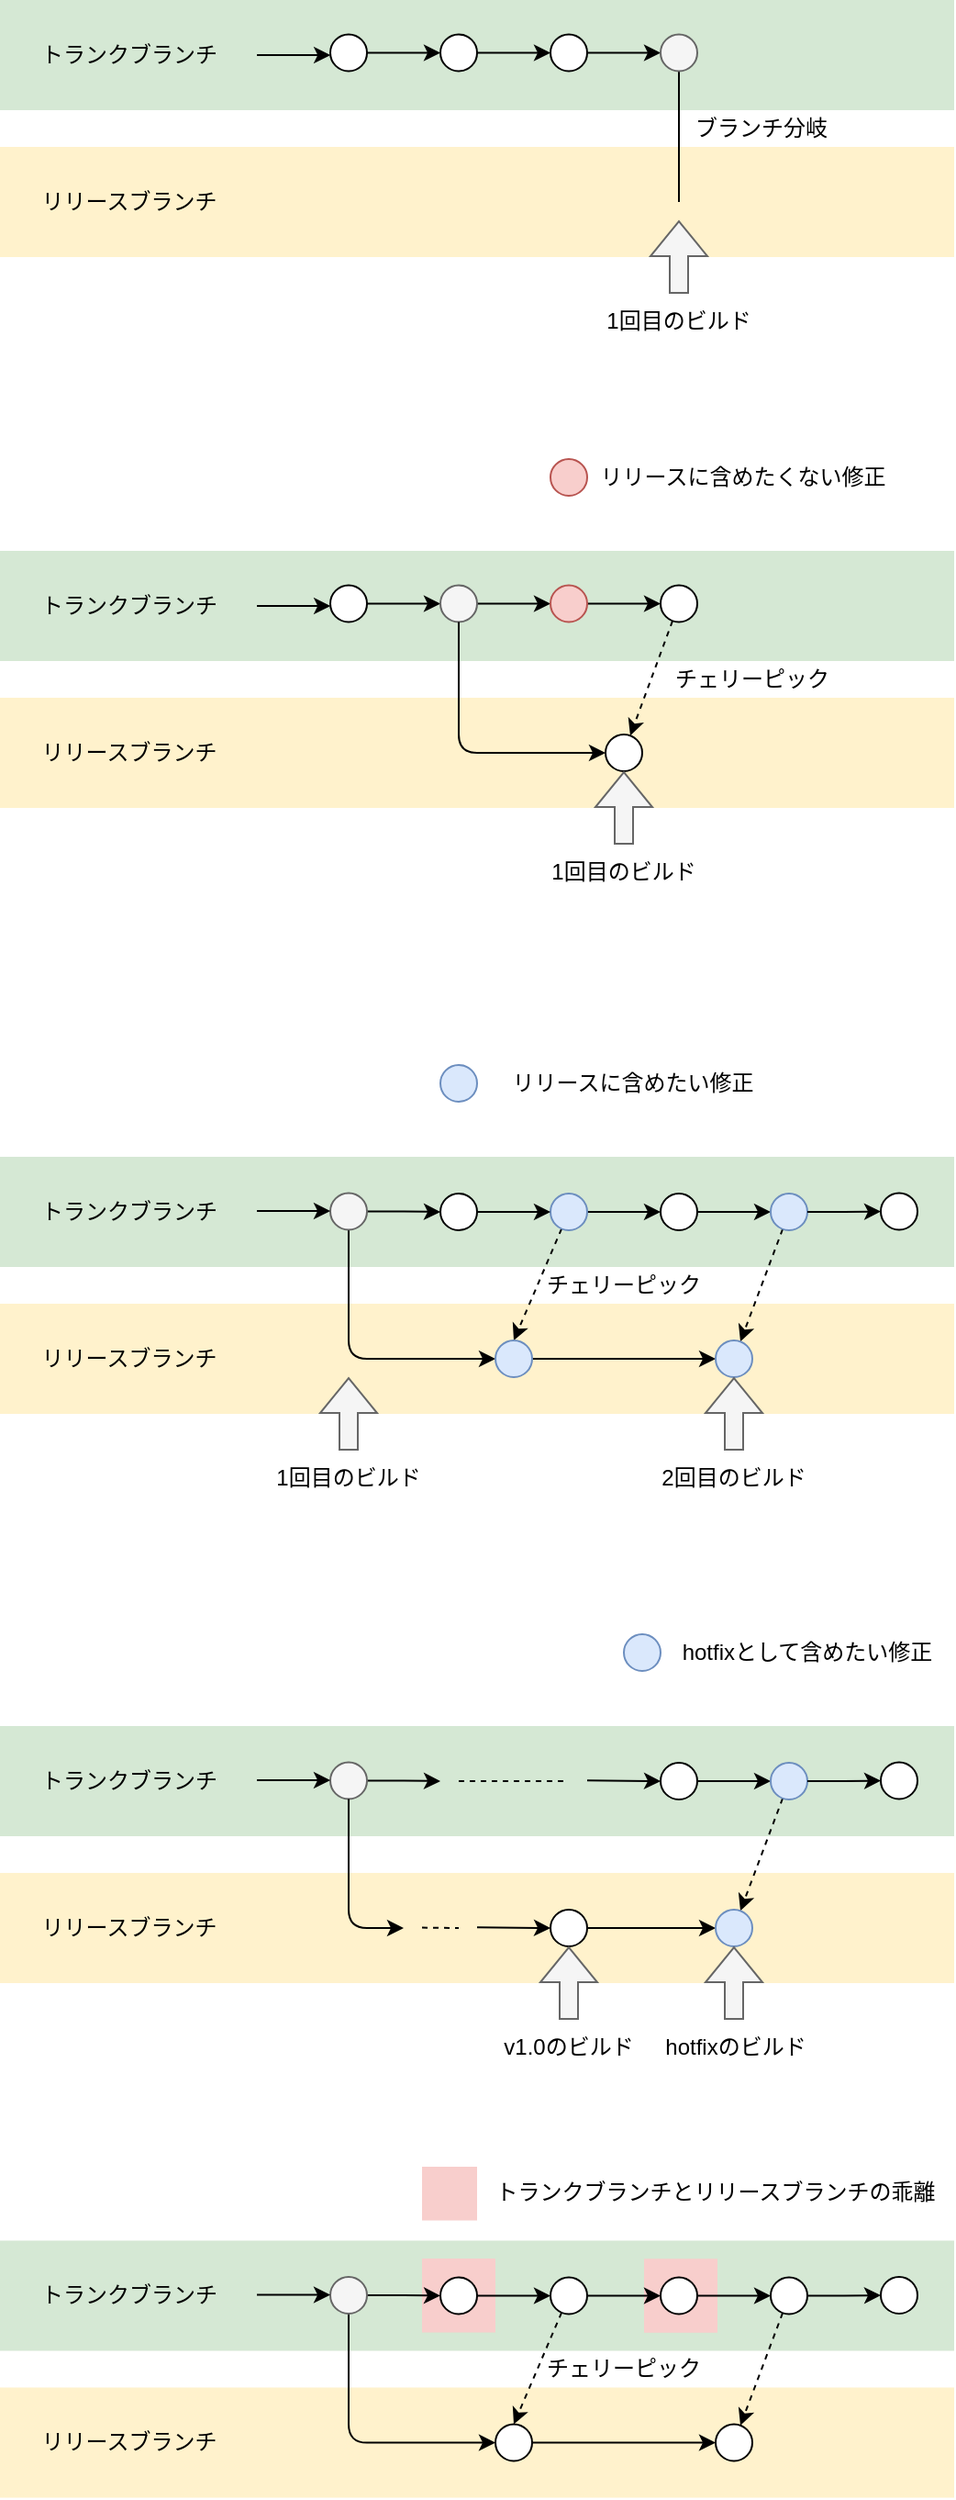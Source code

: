 <mxfile version="24.2.1" type="device">
  <diagram name="ページ1" id="_p8y2ZMvJbF9bzFV4q6h">
    <mxGraphModel dx="574" dy="298" grid="1" gridSize="10" guides="1" tooltips="1" connect="1" arrows="1" fold="1" page="1" pageScale="1" pageWidth="827" pageHeight="1169" math="0" shadow="0">
      <root>
        <mxCell id="0" />
        <mxCell id="1" parent="0" />
        <mxCell id="qTluzcmFmL69i6N4RuAm-2" value="" style="rounded=0;whiteSpace=wrap;html=1;fillColor=#d5e8d4;strokeColor=none;" parent="1" vertex="1">
          <mxGeometry y="1220.25" width="520" height="60" as="geometry" />
        </mxCell>
        <mxCell id="2vuED8A4F-XmMgElCVzB-1" value="" style="rounded=0;whiteSpace=wrap;html=1;fillColor=#f8cecc;strokeColor=none;" vertex="1" parent="1">
          <mxGeometry x="351" y="1230.13" width="40" height="40.25" as="geometry" />
        </mxCell>
        <mxCell id="HbvzMS01daK5KtU9_YOO-4" value="" style="rounded=0;whiteSpace=wrap;html=1;fillColor=#fff2cc;strokeColor=none;" parent="1" vertex="1">
          <mxGeometry y="80" width="520" height="60" as="geometry" />
        </mxCell>
        <mxCell id="p1uvAuJWru4tgl7bkKN8-22" value="" style="rounded=0;whiteSpace=wrap;html=1;fillColor=#d5e8d4;strokeColor=none;" parent="1" vertex="1">
          <mxGeometry width="520" height="60" as="geometry" />
        </mxCell>
        <mxCell id="p1uvAuJWru4tgl7bkKN8-11" style="edgeStyle=orthogonalEdgeStyle;rounded=0;orthogonalLoop=1;jettySize=auto;html=1;" parent="1" target="p1uvAuJWru4tgl7bkKN8-8" edge="1">
          <mxGeometry relative="1" as="geometry">
            <mxPoint x="140" y="30" as="sourcePoint" />
            <Array as="points">
              <mxPoint x="150" y="30" />
              <mxPoint x="150" y="30" />
            </Array>
          </mxGeometry>
        </mxCell>
        <mxCell id="Q-xTxNDlCBi8yUghtBU0-17" style="edgeStyle=orthogonalEdgeStyle;rounded=0;orthogonalLoop=1;jettySize=auto;html=1;" parent="1" source="p1uvAuJWru4tgl7bkKN8-8" target="Q-xTxNDlCBi8yUghtBU0-15" edge="1">
          <mxGeometry relative="1" as="geometry" />
        </mxCell>
        <mxCell id="qTluzcmFmL69i6N4RuAm-30" value="" style="rounded=0;whiteSpace=wrap;html=1;fillColor=#f8cecc;strokeColor=none;" parent="1" vertex="1">
          <mxGeometry x="230" y="1230" width="40" height="40.25" as="geometry" />
        </mxCell>
        <mxCell id="p1uvAuJWru4tgl7bkKN8-8" value="" style="ellipse;whiteSpace=wrap;html=1;aspect=fixed;" parent="1" vertex="1">
          <mxGeometry x="180" y="18.75" width="20" height="20" as="geometry" />
        </mxCell>
        <mxCell id="kbSniEzKT8dJjR5d77Om-12" style="edgeStyle=orthogonalEdgeStyle;rounded=0;orthogonalLoop=1;jettySize=auto;html=1;entryX=0;entryY=0.5;entryDx=0;entryDy=0;" parent="1" source="Q-xTxNDlCBi8yUghtBU0-15" target="kbSniEzKT8dJjR5d77Om-10" edge="1">
          <mxGeometry relative="1" as="geometry" />
        </mxCell>
        <mxCell id="Q-xTxNDlCBi8yUghtBU0-15" value="" style="ellipse;whiteSpace=wrap;html=1;aspect=fixed;" parent="1" vertex="1">
          <mxGeometry x="240" y="18.75" width="20" height="20" as="geometry" />
        </mxCell>
        <mxCell id="kbSniEzKT8dJjR5d77Om-13" style="edgeStyle=orthogonalEdgeStyle;rounded=0;orthogonalLoop=1;jettySize=auto;html=1;entryX=0;entryY=0.5;entryDx=0;entryDy=0;" parent="1" source="kbSniEzKT8dJjR5d77Om-10" target="kbSniEzKT8dJjR5d77Om-11" edge="1">
          <mxGeometry relative="1" as="geometry" />
        </mxCell>
        <mxCell id="kbSniEzKT8dJjR5d77Om-10" value="" style="ellipse;whiteSpace=wrap;html=1;aspect=fixed;" parent="1" vertex="1">
          <mxGeometry x="300" y="18.75" width="20" height="20" as="geometry" />
        </mxCell>
        <mxCell id="HbvzMS01daK5KtU9_YOO-80" style="edgeStyle=orthogonalEdgeStyle;rounded=0;orthogonalLoop=1;jettySize=auto;html=1;endArrow=none;endFill=0;" parent="1" source="kbSniEzKT8dJjR5d77Om-11" edge="1">
          <mxGeometry relative="1" as="geometry">
            <mxPoint x="370" y="110" as="targetPoint" />
          </mxGeometry>
        </mxCell>
        <mxCell id="kbSniEzKT8dJjR5d77Om-11" value="" style="ellipse;whiteSpace=wrap;html=1;aspect=fixed;fillColor=#f5f5f5;strokeColor=#666666;fontColor=#333333;" parent="1" vertex="1">
          <mxGeometry x="360" y="18.75" width="20" height="20" as="geometry" />
        </mxCell>
        <mxCell id="p1uvAuJWru4tgl7bkKN8-2" value="トランクブランチ" style="text;html=1;strokeColor=none;fillColor=none;align=center;verticalAlign=middle;whiteSpace=wrap;rounded=0;" parent="1" vertex="1">
          <mxGeometry x="14.5" y="18.75" width="111" height="22.5" as="geometry" />
        </mxCell>
        <mxCell id="p1uvAuJWru4tgl7bkKN8-4" value="リリースブランチ" style="text;html=1;strokeColor=none;fillColor=none;align=center;verticalAlign=middle;whiteSpace=wrap;rounded=0;" parent="1" vertex="1">
          <mxGeometry x="19.5" y="100" width="101" height="20" as="geometry" />
        </mxCell>
        <mxCell id="HbvzMS01daK5KtU9_YOO-6" value="" style="rounded=0;whiteSpace=wrap;html=1;fillColor=#fff2cc;strokeColor=none;" parent="1" vertex="1">
          <mxGeometry y="710" width="520" height="60" as="geometry" />
        </mxCell>
        <mxCell id="HbvzMS01daK5KtU9_YOO-7" value="" style="rounded=0;whiteSpace=wrap;html=1;fillColor=#d5e8d4;strokeColor=none;" parent="1" vertex="1">
          <mxGeometry y="630" width="520" height="60" as="geometry" />
        </mxCell>
        <mxCell id="HbvzMS01daK5KtU9_YOO-15" style="edgeStyle=orthogonalEdgeStyle;rounded=1;orthogonalLoop=1;jettySize=auto;html=1;curved=0;entryX=0;entryY=0.5;entryDx=0;entryDy=0;" parent="1" source="HbvzMS01daK5KtU9_YOO-16" target="HbvzMS01daK5KtU9_YOO-33" edge="1">
          <mxGeometry relative="1" as="geometry">
            <mxPoint x="210" y="740" as="targetPoint" />
            <Array as="points">
              <mxPoint x="190" y="740" />
            </Array>
          </mxGeometry>
        </mxCell>
        <mxCell id="HbvzMS01daK5KtU9_YOO-48" style="edgeStyle=orthogonalEdgeStyle;rounded=0;orthogonalLoop=1;jettySize=auto;html=1;entryX=0;entryY=0.5;entryDx=0;entryDy=0;" parent="1" source="HbvzMS01daK5KtU9_YOO-16" target="HbvzMS01daK5KtU9_YOO-47" edge="1">
          <mxGeometry relative="1" as="geometry" />
        </mxCell>
        <mxCell id="HbvzMS01daK5KtU9_YOO-16" value="" style="ellipse;whiteSpace=wrap;html=1;aspect=fixed;fillColor=#f5f5f5;fontColor=#333333;strokeColor=#666666;" parent="1" vertex="1">
          <mxGeometry x="180" y="649.75" width="20" height="20" as="geometry" />
        </mxCell>
        <mxCell id="HbvzMS01daK5KtU9_YOO-17" value="トランクブランチ" style="text;html=1;strokeColor=none;fillColor=none;align=center;verticalAlign=middle;whiteSpace=wrap;rounded=0;" parent="1" vertex="1">
          <mxGeometry x="14.5" y="648.75" width="111" height="22.5" as="geometry" />
        </mxCell>
        <mxCell id="HbvzMS01daK5KtU9_YOO-18" value="リリースブランチ" style="text;html=1;strokeColor=none;fillColor=none;align=center;verticalAlign=middle;whiteSpace=wrap;rounded=0;" parent="1" vertex="1">
          <mxGeometry x="19.5" y="730" width="101" height="20" as="geometry" />
        </mxCell>
        <mxCell id="HbvzMS01daK5KtU9_YOO-20" style="edgeStyle=orthogonalEdgeStyle;rounded=0;orthogonalLoop=1;jettySize=auto;html=1;" parent="1" edge="1">
          <mxGeometry relative="1" as="geometry">
            <mxPoint x="140" y="659.54" as="sourcePoint" />
            <mxPoint x="180" y="659.54" as="targetPoint" />
            <Array as="points">
              <mxPoint x="150" y="659.54" />
              <mxPoint x="150" y="659.54" />
            </Array>
          </mxGeometry>
        </mxCell>
        <mxCell id="HbvzMS01daK5KtU9_YOO-22" style="edgeStyle=orthogonalEdgeStyle;rounded=0;orthogonalLoop=1;jettySize=auto;html=1;entryX=0;entryY=0.5;entryDx=0;entryDy=0;" parent="1" source="HbvzMS01daK5KtU9_YOO-23" target="HbvzMS01daK5KtU9_YOO-25" edge="1">
          <mxGeometry relative="1" as="geometry" />
        </mxCell>
        <mxCell id="HbvzMS01daK5KtU9_YOO-36" style="rounded=0;orthogonalLoop=1;jettySize=auto;html=1;entryX=0.5;entryY=0;entryDx=0;entryDy=0;dashed=1;" parent="1" source="HbvzMS01daK5KtU9_YOO-23" target="HbvzMS01daK5KtU9_YOO-33" edge="1">
          <mxGeometry relative="1" as="geometry" />
        </mxCell>
        <mxCell id="HbvzMS01daK5KtU9_YOO-23" value="" style="ellipse;whiteSpace=wrap;html=1;aspect=fixed;fillColor=#dae8fc;strokeColor=#6c8ebf;" parent="1" vertex="1">
          <mxGeometry x="300" y="650" width="20" height="20" as="geometry" />
        </mxCell>
        <mxCell id="HbvzMS01daK5KtU9_YOO-24" style="edgeStyle=orthogonalEdgeStyle;rounded=0;orthogonalLoop=1;jettySize=auto;html=1;entryX=0;entryY=0.5;entryDx=0;entryDy=0;" parent="1" source="HbvzMS01daK5KtU9_YOO-25" target="HbvzMS01daK5KtU9_YOO-26" edge="1">
          <mxGeometry relative="1" as="geometry" />
        </mxCell>
        <mxCell id="HbvzMS01daK5KtU9_YOO-25" value="" style="ellipse;whiteSpace=wrap;html=1;aspect=fixed;" parent="1" vertex="1">
          <mxGeometry x="360" y="650" width="20" height="20" as="geometry" />
        </mxCell>
        <mxCell id="HbvzMS01daK5KtU9_YOO-37" style="rounded=0;orthogonalLoop=1;jettySize=auto;html=1;dashed=1;" parent="1" source="HbvzMS01daK5KtU9_YOO-26" target="HbvzMS01daK5KtU9_YOO-34" edge="1">
          <mxGeometry relative="1" as="geometry" />
        </mxCell>
        <mxCell id="HbvzMS01daK5KtU9_YOO-26" value="" style="ellipse;whiteSpace=wrap;html=1;aspect=fixed;fillColor=#dae8fc;strokeColor=#6c8ebf;" parent="1" vertex="1">
          <mxGeometry x="420" y="650" width="20" height="20" as="geometry" />
        </mxCell>
        <mxCell id="HbvzMS01daK5KtU9_YOO-29" value="" style="ellipse;whiteSpace=wrap;html=1;aspect=fixed;" parent="1" vertex="1">
          <mxGeometry x="480" y="649.75" width="20" height="20" as="geometry" />
        </mxCell>
        <mxCell id="HbvzMS01daK5KtU9_YOO-31" style="edgeStyle=orthogonalEdgeStyle;rounded=0;orthogonalLoop=1;jettySize=auto;html=1;entryX=0;entryY=0.5;entryDx=0;entryDy=0;" parent="1" source="HbvzMS01daK5KtU9_YOO-26" target="HbvzMS01daK5KtU9_YOO-29" edge="1">
          <mxGeometry relative="1" as="geometry" />
        </mxCell>
        <mxCell id="HbvzMS01daK5KtU9_YOO-38" style="edgeStyle=orthogonalEdgeStyle;rounded=0;orthogonalLoop=1;jettySize=auto;html=1;" parent="1" source="HbvzMS01daK5KtU9_YOO-33" target="HbvzMS01daK5KtU9_YOO-34" edge="1">
          <mxGeometry relative="1" as="geometry" />
        </mxCell>
        <mxCell id="HbvzMS01daK5KtU9_YOO-33" value="" style="ellipse;whiteSpace=wrap;html=1;aspect=fixed;fillColor=#dae8fc;strokeColor=#6c8ebf;" parent="1" vertex="1">
          <mxGeometry x="270" y="730" width="20" height="20" as="geometry" />
        </mxCell>
        <mxCell id="HbvzMS01daK5KtU9_YOO-34" value="" style="ellipse;whiteSpace=wrap;html=1;aspect=fixed;fillColor=#dae8fc;strokeColor=#6c8ebf;" parent="1" vertex="1">
          <mxGeometry x="390" y="730" width="20" height="20" as="geometry" />
        </mxCell>
        <mxCell id="HbvzMS01daK5KtU9_YOO-39" value="" style="ellipse;whiteSpace=wrap;html=1;aspect=fixed;fillColor=#dae8fc;strokeColor=#6c8ebf;" parent="1" vertex="1">
          <mxGeometry x="240" y="580" width="20" height="20" as="geometry" />
        </mxCell>
        <mxCell id="HbvzMS01daK5KtU9_YOO-40" value="リリースに含めたい修正" style="text;html=1;align=center;verticalAlign=middle;whiteSpace=wrap;rounded=0;" parent="1" vertex="1">
          <mxGeometry x="270" y="575" width="150" height="30" as="geometry" />
        </mxCell>
        <mxCell id="HbvzMS01daK5KtU9_YOO-46" value="チェリーピック" style="text;html=1;align=center;verticalAlign=middle;whiteSpace=wrap;rounded=0;" parent="1" vertex="1">
          <mxGeometry x="290" y="685" width="100" height="30" as="geometry" />
        </mxCell>
        <mxCell id="HbvzMS01daK5KtU9_YOO-49" style="edgeStyle=orthogonalEdgeStyle;rounded=0;orthogonalLoop=1;jettySize=auto;html=1;entryX=0;entryY=0.5;entryDx=0;entryDy=0;" parent="1" source="HbvzMS01daK5KtU9_YOO-47" target="HbvzMS01daK5KtU9_YOO-23" edge="1">
          <mxGeometry relative="1" as="geometry" />
        </mxCell>
        <mxCell id="HbvzMS01daK5KtU9_YOO-47" value="" style="ellipse;whiteSpace=wrap;html=1;aspect=fixed;" parent="1" vertex="1">
          <mxGeometry x="240" y="650" width="20" height="20" as="geometry" />
        </mxCell>
        <mxCell id="HbvzMS01daK5KtU9_YOO-50" value="" style="rounded=0;whiteSpace=wrap;html=1;fillColor=#fff2cc;strokeColor=none;" parent="1" vertex="1">
          <mxGeometry y="380" width="520" height="60" as="geometry" />
        </mxCell>
        <mxCell id="HbvzMS01daK5KtU9_YOO-51" value="" style="rounded=0;whiteSpace=wrap;html=1;fillColor=#d5e8d4;strokeColor=none;" parent="1" vertex="1">
          <mxGeometry y="300" width="520" height="60" as="geometry" />
        </mxCell>
        <mxCell id="HbvzMS01daK5KtU9_YOO-52" style="edgeStyle=orthogonalEdgeStyle;rounded=0;orthogonalLoop=1;jettySize=auto;html=1;" parent="1" target="HbvzMS01daK5KtU9_YOO-54" edge="1">
          <mxGeometry relative="1" as="geometry">
            <mxPoint x="140" y="330" as="sourcePoint" />
            <Array as="points">
              <mxPoint x="150" y="330" />
              <mxPoint x="150" y="330" />
            </Array>
          </mxGeometry>
        </mxCell>
        <mxCell id="HbvzMS01daK5KtU9_YOO-53" style="edgeStyle=orthogonalEdgeStyle;rounded=0;orthogonalLoop=1;jettySize=auto;html=1;" parent="1" source="HbvzMS01daK5KtU9_YOO-54" target="HbvzMS01daK5KtU9_YOO-56" edge="1">
          <mxGeometry relative="1" as="geometry" />
        </mxCell>
        <mxCell id="HbvzMS01daK5KtU9_YOO-54" value="" style="ellipse;whiteSpace=wrap;html=1;aspect=fixed;" parent="1" vertex="1">
          <mxGeometry x="180" y="318.75" width="20" height="20" as="geometry" />
        </mxCell>
        <mxCell id="HbvzMS01daK5KtU9_YOO-55" style="edgeStyle=orthogonalEdgeStyle;rounded=0;orthogonalLoop=1;jettySize=auto;html=1;entryX=0;entryY=0.5;entryDx=0;entryDy=0;" parent="1" source="HbvzMS01daK5KtU9_YOO-56" target="HbvzMS01daK5KtU9_YOO-58" edge="1">
          <mxGeometry relative="1" as="geometry" />
        </mxCell>
        <mxCell id="HbvzMS01daK5KtU9_YOO-56" value="" style="ellipse;whiteSpace=wrap;html=1;aspect=fixed;fillColor=#f5f5f5;fontColor=#333333;strokeColor=#666666;" parent="1" vertex="1">
          <mxGeometry x="240" y="318.75" width="20" height="20" as="geometry" />
        </mxCell>
        <mxCell id="HbvzMS01daK5KtU9_YOO-57" style="edgeStyle=orthogonalEdgeStyle;rounded=0;orthogonalLoop=1;jettySize=auto;html=1;entryX=0;entryY=0.5;entryDx=0;entryDy=0;" parent="1" source="HbvzMS01daK5KtU9_YOO-58" target="HbvzMS01daK5KtU9_YOO-60" edge="1">
          <mxGeometry relative="1" as="geometry" />
        </mxCell>
        <mxCell id="HbvzMS01daK5KtU9_YOO-58" value="" style="ellipse;whiteSpace=wrap;html=1;aspect=fixed;fillColor=#f8cecc;strokeColor=#b85450;" parent="1" vertex="1">
          <mxGeometry x="300" y="318.75" width="20" height="20" as="geometry" />
        </mxCell>
        <mxCell id="HbvzMS01daK5KtU9_YOO-59" style="edgeStyle=orthogonalEdgeStyle;rounded=1;orthogonalLoop=1;jettySize=auto;html=1;curved=0;exitX=0.5;exitY=1;exitDx=0;exitDy=0;entryX=0;entryY=0.5;entryDx=0;entryDy=0;" parent="1" source="HbvzMS01daK5KtU9_YOO-56" target="HbvzMS01daK5KtU9_YOO-63" edge="1">
          <mxGeometry relative="1" as="geometry">
            <mxPoint x="310" y="410" as="targetPoint" />
            <Array as="points">
              <mxPoint x="250" y="410" />
            </Array>
          </mxGeometry>
        </mxCell>
        <mxCell id="HbvzMS01daK5KtU9_YOO-64" style="rounded=0;orthogonalLoop=1;jettySize=auto;html=1;dashed=1;" parent="1" source="HbvzMS01daK5KtU9_YOO-60" target="HbvzMS01daK5KtU9_YOO-63" edge="1">
          <mxGeometry relative="1" as="geometry" />
        </mxCell>
        <mxCell id="HbvzMS01daK5KtU9_YOO-60" value="" style="ellipse;whiteSpace=wrap;html=1;aspect=fixed;" parent="1" vertex="1">
          <mxGeometry x="360" y="318.75" width="20" height="20" as="geometry" />
        </mxCell>
        <mxCell id="HbvzMS01daK5KtU9_YOO-61" value="トランクブランチ" style="text;html=1;strokeColor=none;fillColor=none;align=center;verticalAlign=middle;whiteSpace=wrap;rounded=0;" parent="1" vertex="1">
          <mxGeometry x="14.5" y="318.75" width="111" height="22.5" as="geometry" />
        </mxCell>
        <mxCell id="HbvzMS01daK5KtU9_YOO-62" value="リリースブランチ" style="text;html=1;strokeColor=none;fillColor=none;align=center;verticalAlign=middle;whiteSpace=wrap;rounded=0;" parent="1" vertex="1">
          <mxGeometry x="19.5" y="400" width="101" height="20" as="geometry" />
        </mxCell>
        <mxCell id="HbvzMS01daK5KtU9_YOO-63" value="" style="ellipse;whiteSpace=wrap;html=1;aspect=fixed;" parent="1" vertex="1">
          <mxGeometry x="330" y="400" width="20" height="20" as="geometry" />
        </mxCell>
        <mxCell id="HbvzMS01daK5KtU9_YOO-65" value="チェリーピック" style="text;html=1;align=center;verticalAlign=middle;whiteSpace=wrap;rounded=0;" parent="1" vertex="1">
          <mxGeometry x="360" y="355" width="100" height="30" as="geometry" />
        </mxCell>
        <mxCell id="HbvzMS01daK5KtU9_YOO-66" value="" style="ellipse;whiteSpace=wrap;html=1;aspect=fixed;fillColor=#f8cecc;strokeColor=#b85450;" parent="1" vertex="1">
          <mxGeometry x="300" y="250" width="20" height="20" as="geometry" />
        </mxCell>
        <mxCell id="HbvzMS01daK5KtU9_YOO-67" value="リリースに含めたくない修正" style="text;html=1;align=center;verticalAlign=middle;whiteSpace=wrap;rounded=0;fontFamily=Helvetica;fontSize=12;fontColor=default;" parent="1" vertex="1">
          <mxGeometry x="320" y="245" width="170" height="30" as="geometry" />
        </mxCell>
        <mxCell id="HbvzMS01daK5KtU9_YOO-68" value="" style="shape=flexArrow;endArrow=classic;html=1;rounded=0;fillColor=#f5f5f5;strokeColor=#666666;" parent="1" edge="1">
          <mxGeometry width="50" height="50" relative="1" as="geometry">
            <mxPoint x="370" y="160" as="sourcePoint" />
            <mxPoint x="370" y="120" as="targetPoint" />
          </mxGeometry>
        </mxCell>
        <mxCell id="HbvzMS01daK5KtU9_YOO-69" value="1回目のビルド" style="text;html=1;align=center;verticalAlign=middle;whiteSpace=wrap;rounded=0;fontFamily=Helvetica;fontSize=12;fontColor=default;" parent="1" vertex="1">
          <mxGeometry x="320" y="160" width="100" height="30" as="geometry" />
        </mxCell>
        <mxCell id="HbvzMS01daK5KtU9_YOO-82" value="" style="shape=flexArrow;endArrow=classic;html=1;rounded=0;fillColor=#f5f5f5;strokeColor=#666666;" parent="1" edge="1">
          <mxGeometry width="50" height="50" relative="1" as="geometry">
            <mxPoint x="340" y="460" as="sourcePoint" />
            <mxPoint x="340" y="420" as="targetPoint" />
          </mxGeometry>
        </mxCell>
        <mxCell id="HbvzMS01daK5KtU9_YOO-83" value="1回目のビルド" style="text;html=1;align=center;verticalAlign=middle;whiteSpace=wrap;rounded=0;fontFamily=Helvetica;fontSize=12;fontColor=default;" parent="1" vertex="1">
          <mxGeometry x="290" y="460" width="100" height="30" as="geometry" />
        </mxCell>
        <mxCell id="HbvzMS01daK5KtU9_YOO-84" value="" style="shape=flexArrow;endArrow=classic;html=1;rounded=0;fillColor=#f5f5f5;strokeColor=#666666;" parent="1" edge="1">
          <mxGeometry width="50" height="50" relative="1" as="geometry">
            <mxPoint x="190" y="790" as="sourcePoint" />
            <mxPoint x="190" y="750" as="targetPoint" />
          </mxGeometry>
        </mxCell>
        <mxCell id="HbvzMS01daK5KtU9_YOO-85" value="1回目のビルド" style="text;html=1;align=center;verticalAlign=middle;whiteSpace=wrap;rounded=0;fontFamily=Helvetica;fontSize=12;fontColor=default;" parent="1" vertex="1">
          <mxGeometry x="140" y="790" width="100" height="30" as="geometry" />
        </mxCell>
        <mxCell id="HbvzMS01daK5KtU9_YOO-86" value="" style="shape=flexArrow;endArrow=classic;html=1;rounded=0;fillColor=#f5f5f5;strokeColor=#666666;" parent="1" edge="1">
          <mxGeometry width="50" height="50" relative="1" as="geometry">
            <mxPoint x="400" y="790" as="sourcePoint" />
            <mxPoint x="400" y="750" as="targetPoint" />
          </mxGeometry>
        </mxCell>
        <mxCell id="HbvzMS01daK5KtU9_YOO-87" value="2回目のビルド" style="text;html=1;align=center;verticalAlign=middle;whiteSpace=wrap;rounded=0;fontFamily=Helvetica;fontSize=12;fontColor=default;" parent="1" vertex="1">
          <mxGeometry x="350" y="790" width="100" height="30" as="geometry" />
        </mxCell>
        <mxCell id="HbvzMS01daK5KtU9_YOO-89" value="ブランチ分岐" style="text;html=1;align=center;verticalAlign=middle;whiteSpace=wrap;rounded=0;fontFamily=Helvetica;fontSize=12;fontColor=default;" parent="1" vertex="1">
          <mxGeometry x="370" y="55" width="90" height="30" as="geometry" />
        </mxCell>
        <mxCell id="HbvzMS01daK5KtU9_YOO-90" value="" style="rounded=0;whiteSpace=wrap;html=1;fillColor=#fff2cc;strokeColor=none;" parent="1" vertex="1">
          <mxGeometry y="1020" width="520" height="60" as="geometry" />
        </mxCell>
        <mxCell id="HbvzMS01daK5KtU9_YOO-91" value="" style="rounded=0;whiteSpace=wrap;html=1;fillColor=#d5e8d4;strokeColor=none;" parent="1" vertex="1">
          <mxGeometry y="940" width="520" height="60" as="geometry" />
        </mxCell>
        <mxCell id="HbvzMS01daK5KtU9_YOO-93" style="edgeStyle=orthogonalEdgeStyle;rounded=0;orthogonalLoop=1;jettySize=auto;html=1;entryX=0;entryY=0.5;entryDx=0;entryDy=0;" parent="1" source="HbvzMS01daK5KtU9_YOO-94" edge="1">
          <mxGeometry relative="1" as="geometry">
            <mxPoint x="240" y="970" as="targetPoint" />
          </mxGeometry>
        </mxCell>
        <mxCell id="HbvzMS01daK5KtU9_YOO-94" value="" style="ellipse;whiteSpace=wrap;html=1;aspect=fixed;fillColor=#f5f5f5;fontColor=#333333;strokeColor=#666666;" parent="1" vertex="1">
          <mxGeometry x="180" y="959.75" width="20" height="20" as="geometry" />
        </mxCell>
        <mxCell id="HbvzMS01daK5KtU9_YOO-95" value="トランクブランチ" style="text;html=1;strokeColor=none;fillColor=none;align=center;verticalAlign=middle;whiteSpace=wrap;rounded=0;" parent="1" vertex="1">
          <mxGeometry x="14.5" y="958.75" width="111" height="22.5" as="geometry" />
        </mxCell>
        <mxCell id="HbvzMS01daK5KtU9_YOO-96" value="リリースブランチ" style="text;html=1;strokeColor=none;fillColor=none;align=center;verticalAlign=middle;whiteSpace=wrap;rounded=0;" parent="1" vertex="1">
          <mxGeometry x="19.5" y="1040" width="101" height="20" as="geometry" />
        </mxCell>
        <mxCell id="HbvzMS01daK5KtU9_YOO-97" style="edgeStyle=orthogonalEdgeStyle;rounded=0;orthogonalLoop=1;jettySize=auto;html=1;" parent="1" edge="1">
          <mxGeometry relative="1" as="geometry">
            <mxPoint x="140" y="969.54" as="sourcePoint" />
            <mxPoint x="180" y="969.54" as="targetPoint" />
            <Array as="points">
              <mxPoint x="150" y="969.54" />
              <mxPoint x="150" y="969.54" />
            </Array>
          </mxGeometry>
        </mxCell>
        <mxCell id="HbvzMS01daK5KtU9_YOO-101" style="edgeStyle=orthogonalEdgeStyle;rounded=0;orthogonalLoop=1;jettySize=auto;html=1;entryX=0;entryY=0.5;entryDx=0;entryDy=0;" parent="1" source="HbvzMS01daK5KtU9_YOO-102" target="HbvzMS01daK5KtU9_YOO-104" edge="1">
          <mxGeometry relative="1" as="geometry" />
        </mxCell>
        <mxCell id="HbvzMS01daK5KtU9_YOO-102" value="" style="ellipse;whiteSpace=wrap;html=1;aspect=fixed;" parent="1" vertex="1">
          <mxGeometry x="360" y="960" width="20" height="20" as="geometry" />
        </mxCell>
        <mxCell id="HbvzMS01daK5KtU9_YOO-103" style="rounded=0;orthogonalLoop=1;jettySize=auto;html=1;dashed=1;" parent="1" source="HbvzMS01daK5KtU9_YOO-104" target="HbvzMS01daK5KtU9_YOO-109" edge="1">
          <mxGeometry relative="1" as="geometry" />
        </mxCell>
        <mxCell id="HbvzMS01daK5KtU9_YOO-104" value="" style="ellipse;whiteSpace=wrap;html=1;aspect=fixed;fillColor=#dae8fc;strokeColor=#6c8ebf;" parent="1" vertex="1">
          <mxGeometry x="420" y="960" width="20" height="20" as="geometry" />
        </mxCell>
        <mxCell id="HbvzMS01daK5KtU9_YOO-105" value="" style="ellipse;whiteSpace=wrap;html=1;aspect=fixed;" parent="1" vertex="1">
          <mxGeometry x="480" y="959.75" width="20" height="20" as="geometry" />
        </mxCell>
        <mxCell id="HbvzMS01daK5KtU9_YOO-106" style="edgeStyle=orthogonalEdgeStyle;rounded=0;orthogonalLoop=1;jettySize=auto;html=1;entryX=0;entryY=0.5;entryDx=0;entryDy=0;" parent="1" source="HbvzMS01daK5KtU9_YOO-104" target="HbvzMS01daK5KtU9_YOO-105" edge="1">
          <mxGeometry relative="1" as="geometry" />
        </mxCell>
        <mxCell id="HbvzMS01daK5KtU9_YOO-107" style="edgeStyle=orthogonalEdgeStyle;rounded=0;orthogonalLoop=1;jettySize=auto;html=1;" parent="1" source="HbvzMS01daK5KtU9_YOO-108" target="HbvzMS01daK5KtU9_YOO-109" edge="1">
          <mxGeometry relative="1" as="geometry" />
        </mxCell>
        <mxCell id="HbvzMS01daK5KtU9_YOO-108" value="" style="ellipse;whiteSpace=wrap;html=1;aspect=fixed;" parent="1" vertex="1">
          <mxGeometry x="300" y="1040" width="20" height="20" as="geometry" />
        </mxCell>
        <mxCell id="HbvzMS01daK5KtU9_YOO-109" value="" style="ellipse;whiteSpace=wrap;html=1;aspect=fixed;fillColor=#dae8fc;strokeColor=#6c8ebf;" parent="1" vertex="1">
          <mxGeometry x="390" y="1040" width="20" height="20" as="geometry" />
        </mxCell>
        <mxCell id="HbvzMS01daK5KtU9_YOO-110" value="" style="ellipse;whiteSpace=wrap;html=1;aspect=fixed;fillColor=#dae8fc;strokeColor=#6c8ebf;" parent="1" vertex="1">
          <mxGeometry x="340" y="890" width="20" height="20" as="geometry" />
        </mxCell>
        <mxCell id="HbvzMS01daK5KtU9_YOO-111" value="hotfixとして含めたい修正" style="text;html=1;align=center;verticalAlign=middle;whiteSpace=wrap;rounded=0;" parent="1" vertex="1">
          <mxGeometry x="360" y="885" width="160" height="30" as="geometry" />
        </mxCell>
        <mxCell id="HbvzMS01daK5KtU9_YOO-115" value="" style="shape=flexArrow;endArrow=classic;html=1;rounded=0;fillColor=#f5f5f5;strokeColor=#666666;" parent="1" edge="1">
          <mxGeometry width="50" height="50" relative="1" as="geometry">
            <mxPoint x="310" y="1100" as="sourcePoint" />
            <mxPoint x="310" y="1060" as="targetPoint" />
          </mxGeometry>
        </mxCell>
        <mxCell id="HbvzMS01daK5KtU9_YOO-116" value="v1.0のビルド" style="text;html=1;align=center;verticalAlign=middle;whiteSpace=wrap;rounded=0;fontFamily=Helvetica;fontSize=12;fontColor=default;" parent="1" vertex="1">
          <mxGeometry x="265" y="1100" width="90" height="30" as="geometry" />
        </mxCell>
        <mxCell id="HbvzMS01daK5KtU9_YOO-117" value="" style="shape=flexArrow;endArrow=classic;html=1;rounded=0;fillColor=#f5f5f5;strokeColor=#666666;" parent="1" edge="1">
          <mxGeometry width="50" height="50" relative="1" as="geometry">
            <mxPoint x="400" y="1100" as="sourcePoint" />
            <mxPoint x="400" y="1060" as="targetPoint" />
          </mxGeometry>
        </mxCell>
        <mxCell id="HbvzMS01daK5KtU9_YOO-118" value="hotfixのビルド" style="text;html=1;align=center;verticalAlign=middle;whiteSpace=wrap;rounded=0;fontFamily=Helvetica;fontSize=12;fontColor=default;" parent="1" vertex="1">
          <mxGeometry x="351" y="1100" width="100" height="30" as="geometry" />
        </mxCell>
        <mxCell id="HbvzMS01daK5KtU9_YOO-120" value="" style="endArrow=none;html=1;rounded=0;dashed=1;endFill=0;" parent="1" edge="1">
          <mxGeometry width="50" height="50" relative="1" as="geometry">
            <mxPoint x="250" y="970" as="sourcePoint" />
            <mxPoint x="310" y="970" as="targetPoint" />
          </mxGeometry>
        </mxCell>
        <mxCell id="HbvzMS01daK5KtU9_YOO-121" value="" style="endArrow=classic;html=1;rounded=0;entryX=0;entryY=0.5;entryDx=0;entryDy=0;" parent="1" target="HbvzMS01daK5KtU9_YOO-102" edge="1">
          <mxGeometry width="50" height="50" relative="1" as="geometry">
            <mxPoint x="320" y="969.65" as="sourcePoint" />
            <mxPoint x="360" y="969.65" as="targetPoint" />
          </mxGeometry>
        </mxCell>
        <mxCell id="HbvzMS01daK5KtU9_YOO-123" value="" style="endArrow=none;html=1;rounded=0;dashed=1;endFill=0;" parent="1" edge="1">
          <mxGeometry width="50" height="50" relative="1" as="geometry">
            <mxPoint x="230" y="1049.81" as="sourcePoint" />
            <mxPoint x="250" y="1050" as="targetPoint" />
          </mxGeometry>
        </mxCell>
        <mxCell id="HbvzMS01daK5KtU9_YOO-92" style="edgeStyle=orthogonalEdgeStyle;rounded=1;orthogonalLoop=1;jettySize=auto;html=1;curved=0;" parent="1" source="HbvzMS01daK5KtU9_YOO-94" edge="1">
          <mxGeometry relative="1" as="geometry">
            <mxPoint x="220" y="1050" as="targetPoint" />
            <Array as="points">
              <mxPoint x="190" y="1050" />
              <mxPoint x="210" y="1050" />
            </Array>
          </mxGeometry>
        </mxCell>
        <mxCell id="HbvzMS01daK5KtU9_YOO-124" value="" style="endArrow=classic;html=1;rounded=0;entryX=0;entryY=0.5;entryDx=0;entryDy=0;" parent="1" target="HbvzMS01daK5KtU9_YOO-108" edge="1">
          <mxGeometry width="50" height="50" relative="1" as="geometry">
            <mxPoint x="260" y="1049.64" as="sourcePoint" />
            <mxPoint x="300" y="1050" as="targetPoint" />
          </mxGeometry>
        </mxCell>
        <mxCell id="qTluzcmFmL69i6N4RuAm-1" value="" style="rounded=0;whiteSpace=wrap;html=1;fillColor=#fff2cc;strokeColor=none;" parent="1" vertex="1">
          <mxGeometry y="1300.25" width="520" height="60" as="geometry" />
        </mxCell>
        <mxCell id="qTluzcmFmL69i6N4RuAm-3" style="edgeStyle=orthogonalEdgeStyle;rounded=1;orthogonalLoop=1;jettySize=auto;html=1;curved=0;entryX=0;entryY=0.5;entryDx=0;entryDy=0;" parent="1" source="qTluzcmFmL69i6N4RuAm-5" target="qTluzcmFmL69i6N4RuAm-19" edge="1">
          <mxGeometry relative="1" as="geometry">
            <mxPoint x="210" y="1330.25" as="targetPoint" />
            <Array as="points">
              <mxPoint x="190" y="1330.25" />
            </Array>
          </mxGeometry>
        </mxCell>
        <mxCell id="qTluzcmFmL69i6N4RuAm-4" style="edgeStyle=orthogonalEdgeStyle;rounded=0;orthogonalLoop=1;jettySize=auto;html=1;entryX=0;entryY=0.5;entryDx=0;entryDy=0;" parent="1" source="qTluzcmFmL69i6N4RuAm-5" target="qTluzcmFmL69i6N4RuAm-25" edge="1">
          <mxGeometry relative="1" as="geometry" />
        </mxCell>
        <mxCell id="qTluzcmFmL69i6N4RuAm-5" value="" style="ellipse;whiteSpace=wrap;html=1;aspect=fixed;fillColor=#f5f5f5;fontColor=#333333;strokeColor=#666666;" parent="1" vertex="1">
          <mxGeometry x="180" y="1240" width="20" height="20" as="geometry" />
        </mxCell>
        <mxCell id="qTluzcmFmL69i6N4RuAm-6" value="トランクブランチ" style="text;html=1;strokeColor=none;fillColor=none;align=center;verticalAlign=middle;whiteSpace=wrap;rounded=0;" parent="1" vertex="1">
          <mxGeometry x="14.5" y="1239" width="111" height="22.5" as="geometry" />
        </mxCell>
        <mxCell id="qTluzcmFmL69i6N4RuAm-7" value="リリースブランチ" style="text;html=1;strokeColor=none;fillColor=none;align=center;verticalAlign=middle;whiteSpace=wrap;rounded=0;" parent="1" vertex="1">
          <mxGeometry x="19.5" y="1320.25" width="101" height="20" as="geometry" />
        </mxCell>
        <mxCell id="qTluzcmFmL69i6N4RuAm-8" style="edgeStyle=orthogonalEdgeStyle;rounded=0;orthogonalLoop=1;jettySize=auto;html=1;" parent="1" edge="1">
          <mxGeometry relative="1" as="geometry">
            <mxPoint x="140" y="1249.79" as="sourcePoint" />
            <mxPoint x="180" y="1249.79" as="targetPoint" />
            <Array as="points">
              <mxPoint x="150" y="1249.79" />
              <mxPoint x="150" y="1249.79" />
            </Array>
          </mxGeometry>
        </mxCell>
        <mxCell id="qTluzcmFmL69i6N4RuAm-9" style="edgeStyle=orthogonalEdgeStyle;rounded=0;orthogonalLoop=1;jettySize=auto;html=1;entryX=0;entryY=0.5;entryDx=0;entryDy=0;" parent="1" source="qTluzcmFmL69i6N4RuAm-11" target="qTluzcmFmL69i6N4RuAm-13" edge="1">
          <mxGeometry relative="1" as="geometry" />
        </mxCell>
        <mxCell id="qTluzcmFmL69i6N4RuAm-10" style="rounded=0;orthogonalLoop=1;jettySize=auto;html=1;entryX=0.5;entryY=0;entryDx=0;entryDy=0;dashed=1;" parent="1" source="qTluzcmFmL69i6N4RuAm-11" target="qTluzcmFmL69i6N4RuAm-19" edge="1">
          <mxGeometry relative="1" as="geometry" />
        </mxCell>
        <mxCell id="qTluzcmFmL69i6N4RuAm-11" value="" style="ellipse;whiteSpace=wrap;html=1;aspect=fixed;" parent="1" vertex="1">
          <mxGeometry x="300" y="1240.25" width="20" height="20" as="geometry" />
        </mxCell>
        <mxCell id="qTluzcmFmL69i6N4RuAm-12" style="edgeStyle=orthogonalEdgeStyle;rounded=0;orthogonalLoop=1;jettySize=auto;html=1;entryX=0;entryY=0.5;entryDx=0;entryDy=0;" parent="1" source="qTluzcmFmL69i6N4RuAm-13" target="qTluzcmFmL69i6N4RuAm-15" edge="1">
          <mxGeometry relative="1" as="geometry" />
        </mxCell>
        <mxCell id="qTluzcmFmL69i6N4RuAm-13" value="" style="ellipse;whiteSpace=wrap;html=1;aspect=fixed;" parent="1" vertex="1">
          <mxGeometry x="360" y="1240.25" width="20" height="20" as="geometry" />
        </mxCell>
        <mxCell id="qTluzcmFmL69i6N4RuAm-14" style="rounded=0;orthogonalLoop=1;jettySize=auto;html=1;dashed=1;" parent="1" source="qTluzcmFmL69i6N4RuAm-15" target="qTluzcmFmL69i6N4RuAm-20" edge="1">
          <mxGeometry relative="1" as="geometry" />
        </mxCell>
        <mxCell id="qTluzcmFmL69i6N4RuAm-15" value="" style="ellipse;whiteSpace=wrap;html=1;aspect=fixed;" parent="1" vertex="1">
          <mxGeometry x="420" y="1240.25" width="20" height="20" as="geometry" />
        </mxCell>
        <mxCell id="qTluzcmFmL69i6N4RuAm-16" value="" style="ellipse;whiteSpace=wrap;html=1;aspect=fixed;" parent="1" vertex="1">
          <mxGeometry x="480" y="1240" width="20" height="20" as="geometry" />
        </mxCell>
        <mxCell id="qTluzcmFmL69i6N4RuAm-17" style="edgeStyle=orthogonalEdgeStyle;rounded=0;orthogonalLoop=1;jettySize=auto;html=1;entryX=0;entryY=0.5;entryDx=0;entryDy=0;" parent="1" source="qTluzcmFmL69i6N4RuAm-15" target="qTluzcmFmL69i6N4RuAm-16" edge="1">
          <mxGeometry relative="1" as="geometry" />
        </mxCell>
        <mxCell id="qTluzcmFmL69i6N4RuAm-18" style="edgeStyle=orthogonalEdgeStyle;rounded=0;orthogonalLoop=1;jettySize=auto;html=1;" parent="1" source="qTluzcmFmL69i6N4RuAm-19" target="qTluzcmFmL69i6N4RuAm-20" edge="1">
          <mxGeometry relative="1" as="geometry" />
        </mxCell>
        <mxCell id="qTluzcmFmL69i6N4RuAm-19" value="" style="ellipse;whiteSpace=wrap;html=1;aspect=fixed;" parent="1" vertex="1">
          <mxGeometry x="270" y="1320.25" width="20" height="20" as="geometry" />
        </mxCell>
        <mxCell id="qTluzcmFmL69i6N4RuAm-20" value="" style="ellipse;whiteSpace=wrap;html=1;aspect=fixed;" parent="1" vertex="1">
          <mxGeometry x="390" y="1320.25" width="20" height="20" as="geometry" />
        </mxCell>
        <mxCell id="qTluzcmFmL69i6N4RuAm-22" value="トランクブランチとリリースブランチの乖離" style="text;html=1;align=center;verticalAlign=middle;whiteSpace=wrap;rounded=0;" parent="1" vertex="1">
          <mxGeometry x="260" y="1179.25" width="260" height="30" as="geometry" />
        </mxCell>
        <mxCell id="qTluzcmFmL69i6N4RuAm-23" value="チェリーピック" style="text;html=1;align=center;verticalAlign=middle;whiteSpace=wrap;rounded=0;" parent="1" vertex="1">
          <mxGeometry x="290" y="1275.25" width="100" height="30" as="geometry" />
        </mxCell>
        <mxCell id="qTluzcmFmL69i6N4RuAm-24" style="edgeStyle=orthogonalEdgeStyle;rounded=0;orthogonalLoop=1;jettySize=auto;html=1;entryX=0;entryY=0.5;entryDx=0;entryDy=0;" parent="1" source="qTluzcmFmL69i6N4RuAm-25" target="qTluzcmFmL69i6N4RuAm-11" edge="1">
          <mxGeometry relative="1" as="geometry" />
        </mxCell>
        <mxCell id="qTluzcmFmL69i6N4RuAm-25" value="" style="ellipse;whiteSpace=wrap;html=1;aspect=fixed;" parent="1" vertex="1">
          <mxGeometry x="240" y="1240.25" width="20" height="20" as="geometry" />
        </mxCell>
        <mxCell id="2vuED8A4F-XmMgElCVzB-2" value="" style="rounded=0;whiteSpace=wrap;html=1;fillColor=#f8cecc;strokeColor=none;" vertex="1" parent="1">
          <mxGeometry x="230" y="1180" width="30" height="29.25" as="geometry" />
        </mxCell>
      </root>
    </mxGraphModel>
  </diagram>
</mxfile>

